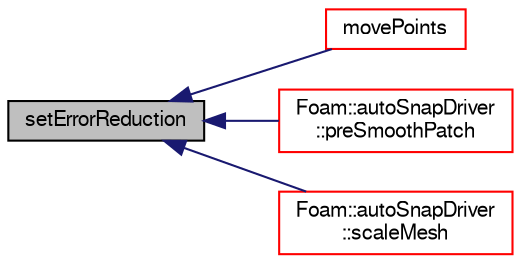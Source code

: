digraph "setErrorReduction"
{
  bgcolor="transparent";
  edge [fontname="FreeSans",fontsize="10",labelfontname="FreeSans",labelfontsize="10"];
  node [fontname="FreeSans",fontsize="10",shape=record];
  rankdir="LR";
  Node731 [label="setErrorReduction",height=0.2,width=0.4,color="black", fillcolor="grey75", style="filled", fontcolor="black"];
  Node731 -> Node732 [dir="back",color="midnightblue",fontsize="10",style="solid",fontname="FreeSans"];
  Node732 [label="movePoints",height=0.2,width=0.4,color="red",URL="$a21550.html#a6515a3b20e9603401422337166c347f2",tooltip="Update for new mesh geometry. "];
  Node731 -> Node734 [dir="back",color="midnightblue",fontsize="10",style="solid",fontname="FreeSans"];
  Node734 [label="Foam::autoSnapDriver\l::preSmoothPatch",height=0.2,width=0.4,color="red",URL="$a24622.html#a5328524e4037f1f8ecb542c16492d6b9",tooltip="Smooth the mesh (patch and internal) to increase visibility. "];
  Node731 -> Node738 [dir="back",color="midnightblue",fontsize="10",style="solid",fontname="FreeSans"];
  Node738 [label="Foam::autoSnapDriver\l::scaleMesh",height=0.2,width=0.4,color="red",URL="$a24622.html#a4b8f2c5757f4d8cd95f8e1830e44c179",tooltip="Do the hard work: move the mesh according to displacement,. "];
}
